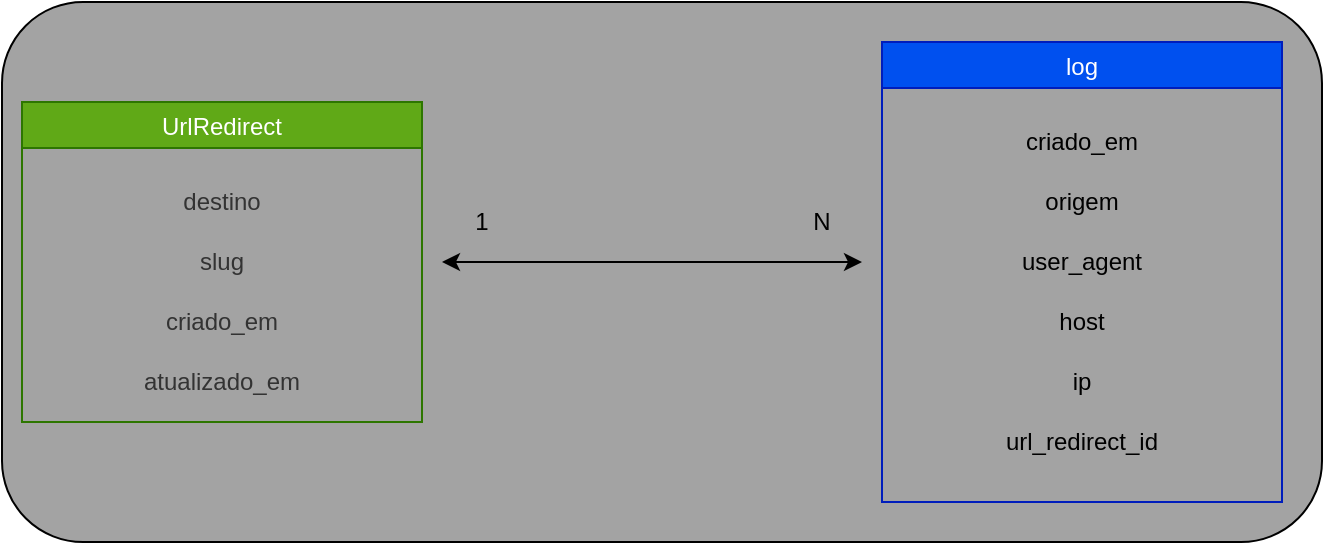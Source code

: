 <mxfile>
    <diagram id="oYE9Kw9pbrRMBUAOIR5l" name="Page-1">
        <mxGraphModel dx="1077" dy="337" grid="1" gridSize="10" guides="1" tooltips="1" connect="1" arrows="1" fold="1" page="1" pageScale="1" pageWidth="850" pageHeight="1100" math="0" shadow="0">
            <root>
                <mxCell id="0"/>
                <mxCell id="1" parent="0"/>
                <mxCell id="32" value="" style="rounded=1;whiteSpace=wrap;html=1;shadow=0;glass=0;sketch=0;fontColor=#3399FF;fillColor=#A3A3A3;" vertex="1" parent="1">
                    <mxGeometry x="40" y="70" width="660" height="270" as="geometry"/>
                </mxCell>
                <mxCell id="16" value="" style="group;" parent="1" vertex="1" connectable="0">
                    <mxGeometry x="480" y="90" width="200" height="230" as="geometry"/>
                </mxCell>
                <mxCell id="9" value="log" style="swimlane;fontStyle=0;fillColor=#0050ef;strokeColor=#001DBC;fontColor=#ffffff;swimlaneFillColor=none;" parent="16" vertex="1">
                    <mxGeometry width="200" height="230" as="geometry"/>
                </mxCell>
                <mxCell id="12" value="user_agent" style="text;html=1;strokeColor=none;fillColor=none;align=center;verticalAlign=middle;whiteSpace=wrap;rounded=0;fontColor=#000000;" parent="9" vertex="1">
                    <mxGeometry y="100" width="200" height="20" as="geometry"/>
                </mxCell>
                <mxCell id="13" value="host" style="text;html=1;strokeColor=none;fillColor=none;align=center;verticalAlign=middle;whiteSpace=wrap;rounded=0;fontColor=#000000;" parent="9" vertex="1">
                    <mxGeometry y="130" width="200" height="20" as="geometry"/>
                </mxCell>
                <mxCell id="14" value="ip" style="text;html=1;strokeColor=none;fillColor=none;align=center;verticalAlign=middle;whiteSpace=wrap;rounded=0;fontColor=#000000;" parent="9" vertex="1">
                    <mxGeometry y="160" width="200" height="20" as="geometry"/>
                </mxCell>
                <mxCell id="10" value="criado_em" style="text;html=1;strokeColor=none;fillColor=none;align=center;verticalAlign=middle;whiteSpace=wrap;rounded=0;fontColor=#000000;" parent="16" vertex="1">
                    <mxGeometry y="40" width="200" height="20" as="geometry"/>
                </mxCell>
                <mxCell id="11" value="origem" style="text;html=1;strokeColor=none;fillColor=none;align=center;verticalAlign=middle;whiteSpace=wrap;rounded=0;fontColor=#000000;" parent="16" vertex="1">
                    <mxGeometry y="70" width="200" height="20" as="geometry"/>
                </mxCell>
                <mxCell id="15" value="url_redirect_id" style="text;html=1;strokeColor=none;fillColor=none;align=center;verticalAlign=middle;whiteSpace=wrap;rounded=0;fontColor=#000000;" parent="16" vertex="1">
                    <mxGeometry y="190" width="200" height="20" as="geometry"/>
                </mxCell>
                <mxCell id="17" value="" style="group;opacity=0;" parent="1" vertex="1" connectable="0">
                    <mxGeometry x="50" y="120" width="200" height="160" as="geometry"/>
                </mxCell>
                <mxCell id="2" value="UrlRedirect" style="swimlane;fontStyle=0;fillColor=#60a917;strokeColor=#2D7600;glass=0;rounded=0;shadow=0;sketch=0;portConstraintRotation=0;snapToPoint=0;autosize=1;fontColor=#ffffff;swimlaneFillColor=none;" parent="17" vertex="1">
                    <mxGeometry width="200" height="160" as="geometry"/>
                </mxCell>
                <mxCell id="3" value="destino" style="text;html=1;align=center;verticalAlign=middle;whiteSpace=wrap;rounded=0;fontColor=#333333;" parent="17" vertex="1">
                    <mxGeometry y="40" width="200" height="20" as="geometry"/>
                </mxCell>
                <mxCell id="6" value="slug" style="text;html=1;align=center;verticalAlign=middle;whiteSpace=wrap;rounded=0;fontColor=#333333;" parent="17" vertex="1">
                    <mxGeometry y="70" width="200" height="20" as="geometry"/>
                </mxCell>
                <mxCell id="7" value="criado_em" style="text;html=1;align=center;verticalAlign=middle;whiteSpace=wrap;rounded=0;fontColor=#333333;" parent="17" vertex="1">
                    <mxGeometry y="100" width="200" height="20" as="geometry"/>
                </mxCell>
                <mxCell id="8" value="atualizado_em" style="text;html=1;align=center;verticalAlign=middle;whiteSpace=wrap;rounded=0;fontColor=#333333;" parent="17" vertex="1">
                    <mxGeometry y="130" width="200" height="20" as="geometry"/>
                </mxCell>
                <mxCell id="23" value="" style="group" parent="1" vertex="1" connectable="0">
                    <mxGeometry x="260" y="170" width="210" height="30" as="geometry"/>
                </mxCell>
                <mxCell id="20" value="" style="endArrow=classic;startArrow=classic;html=1;" parent="23" edge="1">
                    <mxGeometry width="50" height="50" relative="1" as="geometry">
                        <mxPoint y="30" as="sourcePoint"/>
                        <mxPoint x="210" y="30" as="targetPoint"/>
                    </mxGeometry>
                </mxCell>
                <mxCell id="21" value="1" style="text;html=1;strokeColor=none;fillColor=none;align=center;verticalAlign=middle;whiteSpace=wrap;rounded=0;" parent="23" vertex="1">
                    <mxGeometry width="40" height="20" as="geometry"/>
                </mxCell>
                <mxCell id="22" value="N" style="text;html=1;strokeColor=none;fillColor=none;align=center;verticalAlign=middle;whiteSpace=wrap;rounded=0;" parent="23" vertex="1">
                    <mxGeometry x="170" width="40" height="20" as="geometry"/>
                </mxCell>
            </root>
        </mxGraphModel>
    </diagram>
</mxfile>